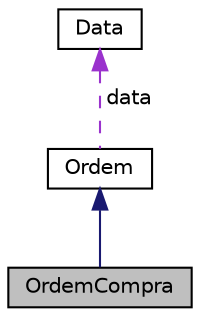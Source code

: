 digraph "OrdemCompra"
{
  edge [fontname="Helvetica",fontsize="10",labelfontname="Helvetica",labelfontsize="10"];
  node [fontname="Helvetica",fontsize="10",shape=record];
  Node2 [label="OrdemCompra",height=0.2,width=0.4,color="black", fillcolor="grey75", style="filled", fontcolor="black"];
  Node3 -> Node2 [dir="back",color="midnightblue",fontsize="10",style="solid",fontname="Helvetica"];
  Node3 [label="Ordem",height=0.2,width=0.4,color="black", fillcolor="white", style="filled",URL="$class_ordem.html",tooltip="An ordem. "];
  Node4 -> Node3 [dir="back",color="darkorchid3",fontsize="10",style="dashed",label=" data" ,fontname="Helvetica"];
  Node4 [label="Data",height=0.2,width=0.4,color="black", fillcolor="white", style="filled",URL="$class_data.html",tooltip="A data. "];
}

